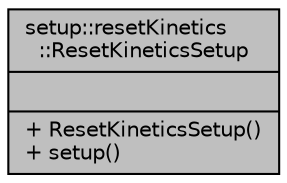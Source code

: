 digraph "setup::resetKinetics::ResetKineticsSetup"
{
 // LATEX_PDF_SIZE
  edge [fontname="Helvetica",fontsize="10",labelfontname="Helvetica",labelfontsize="10"];
  node [fontname="Helvetica",fontsize="10",shape=record];
  Node1 [label="{setup::resetKinetics\l::ResetKineticsSetup\n||+ ResetKineticsSetup()\l+ setup()\l}",height=0.2,width=0.4,color="black", fillcolor="grey75", style="filled", fontcolor="black",tooltip="Setup reset kinetics."];
}
